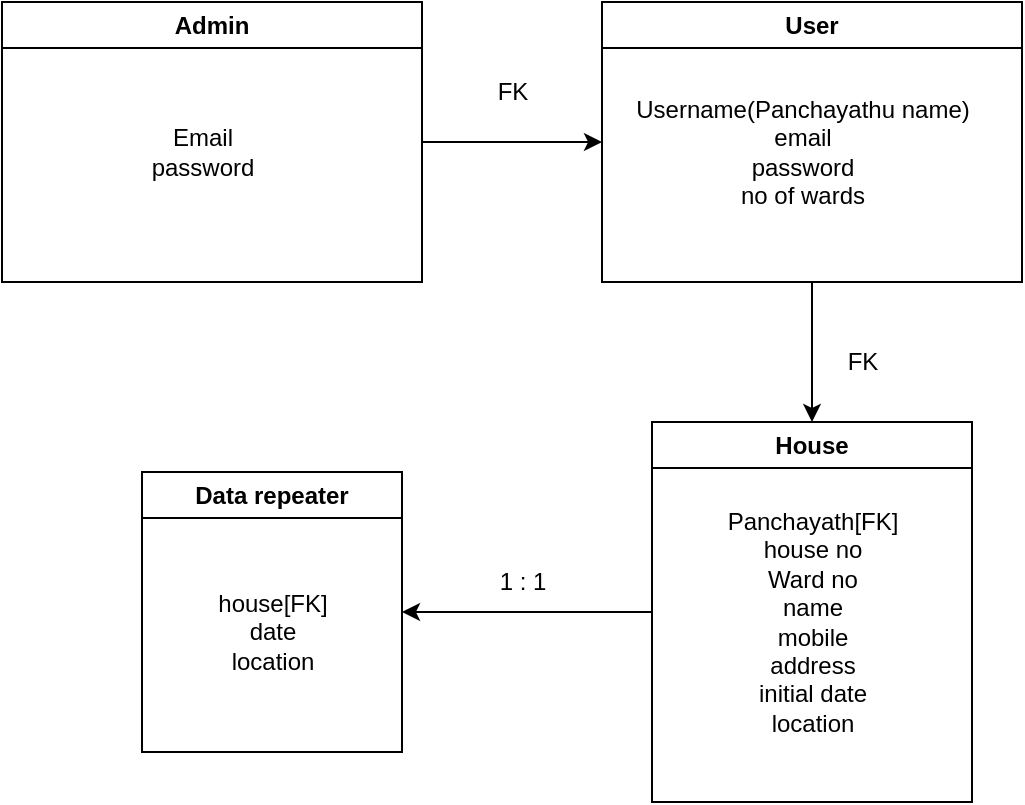 <mxfile>
    <diagram id="3LmV-DiLuNmQ_7ac_xai" name="Page-1">
        <mxGraphModel dx="1439" dy="779" grid="1" gridSize="10" guides="1" tooltips="1" connect="1" arrows="1" fold="1" page="1" pageScale="1" pageWidth="850" pageHeight="1100" math="0" shadow="0">
            <root>
                <mxCell id="0"/>
                <mxCell id="1" parent="0"/>
                <mxCell id="3" value="House" style="swimlane;whiteSpace=wrap;html=1;startSize=23;" vertex="1" parent="1">
                    <mxGeometry x="445" y="510" width="160" height="190" as="geometry"/>
                </mxCell>
                <mxCell id="4" value="Panchayath[FK]&lt;br&gt;house no&lt;br&gt;Ward no&lt;br&gt;name&lt;br&gt;mobile&lt;br&gt;address&lt;br&gt;initial date&lt;br&gt;location" style="text;html=1;align=center;verticalAlign=middle;resizable=0;points=[];autosize=1;strokeColor=none;fillColor=none;" vertex="1" parent="3">
                    <mxGeometry x="25" y="35" width="110" height="130" as="geometry"/>
                </mxCell>
                <mxCell id="5" value="Data repeater" style="swimlane;whiteSpace=wrap;html=1;startSize=23;" vertex="1" parent="1">
                    <mxGeometry x="190" y="535" width="130" height="140" as="geometry"/>
                </mxCell>
                <mxCell id="6" value="house[FK]&lt;br&gt;date&lt;br&gt;location" style="text;html=1;align=center;verticalAlign=middle;resizable=0;points=[];autosize=1;strokeColor=none;fillColor=none;" vertex="1" parent="5">
                    <mxGeometry x="25" y="50" width="80" height="60" as="geometry"/>
                </mxCell>
                <mxCell id="8" value="User" style="swimlane;whiteSpace=wrap;html=1;startSize=23;" vertex="1" parent="1">
                    <mxGeometry x="420" y="300" width="210" height="140" as="geometry"/>
                </mxCell>
                <mxCell id="9" value="Username(Panchayathu name)&lt;br&gt;email&lt;br&gt;password&lt;br&gt;no of wards" style="text;html=1;align=center;verticalAlign=middle;resizable=0;points=[];autosize=1;strokeColor=none;fillColor=none;" vertex="1" parent="8">
                    <mxGeometry x="5" y="40" width="190" height="70" as="geometry"/>
                </mxCell>
                <mxCell id="10" value="Admin" style="swimlane;whiteSpace=wrap;html=1;startSize=23;" vertex="1" parent="1">
                    <mxGeometry x="120" y="300" width="210" height="140" as="geometry"/>
                </mxCell>
                <mxCell id="11" value="Email&lt;br&gt;password" style="text;html=1;align=center;verticalAlign=middle;resizable=0;points=[];autosize=1;strokeColor=none;fillColor=none;" vertex="1" parent="10">
                    <mxGeometry x="65" y="55" width="70" height="40" as="geometry"/>
                </mxCell>
                <mxCell id="15" value="" style="endArrow=classic;html=1;entryX=0;entryY=0.5;entryDx=0;entryDy=0;exitX=1;exitY=0.5;exitDx=0;exitDy=0;" edge="1" parent="1" source="10" target="8">
                    <mxGeometry width="50" height="50" relative="1" as="geometry">
                        <mxPoint x="330" y="370" as="sourcePoint"/>
                        <mxPoint x="320" y="320" as="targetPoint"/>
                    </mxGeometry>
                </mxCell>
                <mxCell id="16" value="FK" style="text;html=1;align=center;verticalAlign=middle;resizable=0;points=[];autosize=1;strokeColor=none;fillColor=none;" vertex="1" parent="1">
                    <mxGeometry x="355" y="330" width="40" height="30" as="geometry"/>
                </mxCell>
                <mxCell id="17" value="" style="endArrow=classic;html=1;exitX=0.5;exitY=1;exitDx=0;exitDy=0;entryX=0.5;entryY=0;entryDx=0;entryDy=0;" edge="1" parent="1" source="8" target="3">
                    <mxGeometry width="50" height="50" relative="1" as="geometry">
                        <mxPoint x="650" y="640" as="sourcePoint"/>
                        <mxPoint x="700" y="590" as="targetPoint"/>
                    </mxGeometry>
                </mxCell>
                <mxCell id="18" value="FK" style="text;html=1;align=center;verticalAlign=middle;resizable=0;points=[];autosize=1;strokeColor=none;fillColor=none;" vertex="1" parent="1">
                    <mxGeometry x="530" y="465" width="40" height="30" as="geometry"/>
                </mxCell>
                <mxCell id="19" value="" style="endArrow=classic;html=1;entryX=1;entryY=0.5;entryDx=0;entryDy=0;exitX=0;exitY=0.5;exitDx=0;exitDy=0;" edge="1" parent="1" source="3" target="5">
                    <mxGeometry width="50" height="50" relative="1" as="geometry">
                        <mxPoint x="650" y="640" as="sourcePoint"/>
                        <mxPoint x="700" y="590" as="targetPoint"/>
                    </mxGeometry>
                </mxCell>
                <mxCell id="20" value="1 : 1" style="text;html=1;align=center;verticalAlign=middle;resizable=0;points=[];autosize=1;strokeColor=none;fillColor=none;" vertex="1" parent="1">
                    <mxGeometry x="355" y="575" width="50" height="30" as="geometry"/>
                </mxCell>
            </root>
        </mxGraphModel>
    </diagram>
</mxfile>